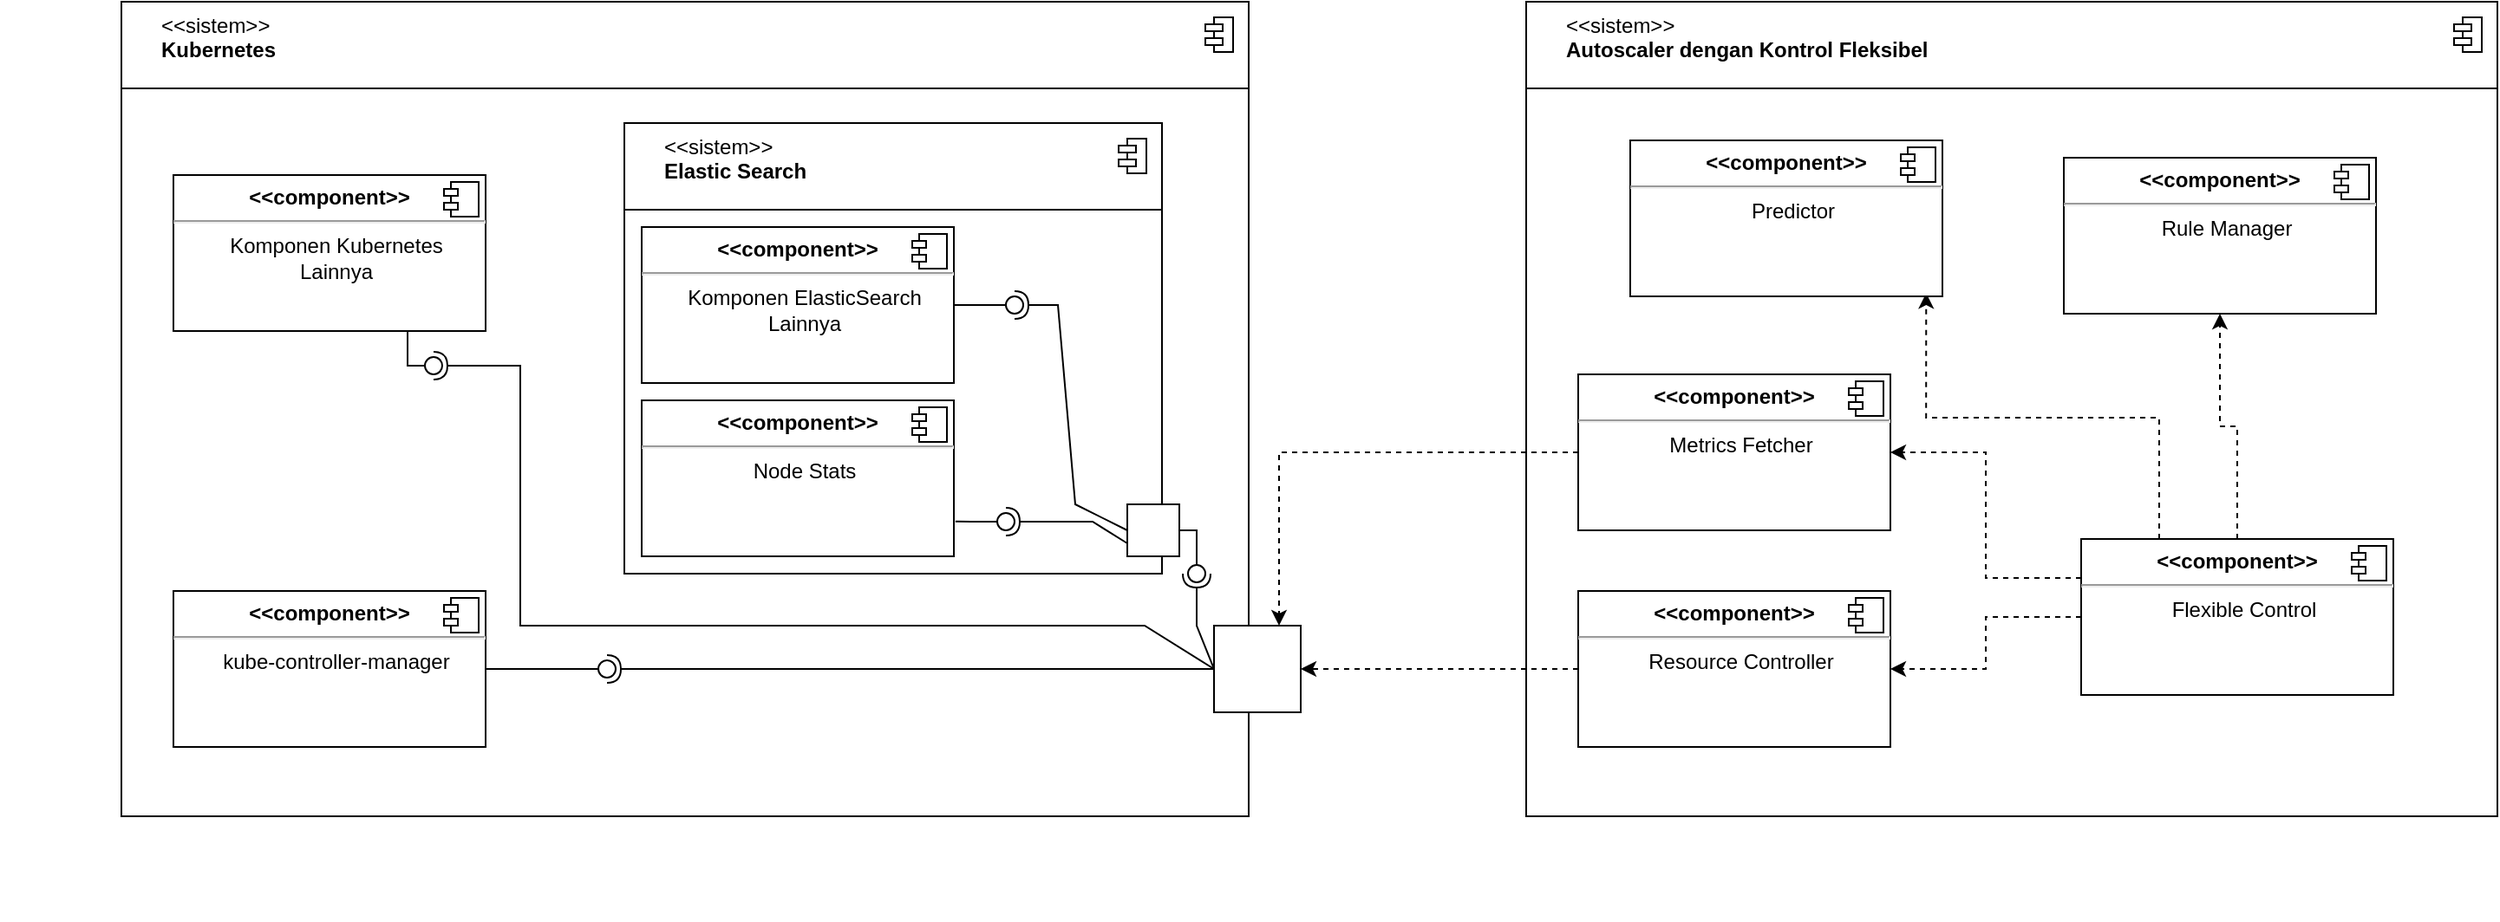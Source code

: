 <mxfile version="21.6.5" type="device">
  <diagram id="vc8r_1XYBC7EFZj3Y8ex" name="Page-1">
    <mxGraphModel dx="2563" dy="1250" grid="1" gridSize="10" guides="1" tooltips="1" connect="1" arrows="1" fold="1" page="1" pageScale="1" pageWidth="1019" pageHeight="1320" math="0" shadow="0">
      <root>
        <mxCell id="0" />
        <mxCell id="1" parent="0" />
        <mxCell id="s3TwL0lOHZJc88dg1orS-1" value="" style="group" parent="1" vertex="1" connectable="0">
          <mxGeometry x="40" y="50" width="820" height="530" as="geometry" />
        </mxCell>
        <mxCell id="s3TwL0lOHZJc88dg1orS-2" value="" style="rounded=0;whiteSpace=wrap;html=1;movable=0;resizable=0;rotatable=0;deletable=0;editable=0;locked=1;connectable=0;" parent="s3TwL0lOHZJc88dg1orS-1" vertex="1">
          <mxGeometry x="70" y="50" width="650" height="420" as="geometry" />
        </mxCell>
        <mxCell id="s3TwL0lOHZJc88dg1orS-10" value="&lt;div&gt;&amp;lt;&amp;lt;sistem&amp;gt;&amp;gt;&lt;/div&gt;&lt;div&gt;&lt;b&gt;Kubernetes&lt;/b&gt;&lt;/div&gt;" style="html=1;align=left;spacingLeft=21;verticalAlign=top;" parent="s3TwL0lOHZJc88dg1orS-1" vertex="1">
          <mxGeometry x="70" width="650" height="50" as="geometry" />
        </mxCell>
        <mxCell id="s3TwL0lOHZJc88dg1orS-11" value="" style="shape=module;jettyWidth=10;jettyHeight=4;" parent="s3TwL0lOHZJc88dg1orS-10" vertex="1">
          <mxGeometry x="1" width="16" height="20" relative="1" as="geometry">
            <mxPoint x="-25" y="9" as="offset" />
          </mxGeometry>
        </mxCell>
        <mxCell id="Htuijc_nR1vdPdiy9510-7" value="" style="group;movable=0;resizable=0;rotatable=0;deletable=0;editable=0;locked=1;connectable=0;" vertex="1" connectable="0" parent="s3TwL0lOHZJc88dg1orS-1">
          <mxGeometry x="360" y="70" width="310" height="260" as="geometry" />
        </mxCell>
        <mxCell id="Htuijc_nR1vdPdiy9510-1" value="" style="rounded=0;whiteSpace=wrap;html=1;movable=1;resizable=1;rotatable=1;deletable=1;editable=1;locked=0;connectable=1;" vertex="1" parent="Htuijc_nR1vdPdiy9510-7">
          <mxGeometry y="50" width="310" height="210" as="geometry" />
        </mxCell>
        <mxCell id="Htuijc_nR1vdPdiy9510-2" value="&lt;div&gt;&amp;lt;&amp;lt;sistem&amp;gt;&amp;gt;&lt;/div&gt;&lt;div&gt;&lt;b&gt;Elastic Search&lt;/b&gt;&lt;/div&gt;" style="html=1;align=left;spacingLeft=21;verticalAlign=top;" vertex="1" parent="Htuijc_nR1vdPdiy9510-7">
          <mxGeometry width="310" height="50" as="geometry" />
        </mxCell>
        <mxCell id="Htuijc_nR1vdPdiy9510-3" value="" style="shape=module;jettyWidth=10;jettyHeight=4;" vertex="1" parent="Htuijc_nR1vdPdiy9510-2">
          <mxGeometry x="1" width="16" height="20" relative="1" as="geometry">
            <mxPoint x="-25" y="9" as="offset" />
          </mxGeometry>
        </mxCell>
        <mxCell id="Htuijc_nR1vdPdiy9510-28" value="&lt;p style=&quot;margin:0px;margin-top:6px;text-align:center;&quot;&gt;&lt;b&gt;&amp;lt;&amp;lt;component&amp;gt;&amp;gt;&lt;/b&gt;&lt;/p&gt;&lt;hr&gt;&lt;p style=&quot;text-align: center; margin: 0px 0px 0px 8px;&quot;&gt;Komponen ElasticSearch&lt;/p&gt;&lt;p style=&quot;text-align: center; margin: 0px 0px 0px 8px;&quot;&gt;Lainnya&lt;/p&gt;" style="align=left;overflow=fill;html=1;dropTarget=0;whiteSpace=wrap;" vertex="1" parent="Htuijc_nR1vdPdiy9510-7">
          <mxGeometry x="10" y="60" width="180" height="90" as="geometry" />
        </mxCell>
        <mxCell id="Htuijc_nR1vdPdiy9510-29" value="" style="shape=component;jettyWidth=8;jettyHeight=4;" vertex="1" parent="Htuijc_nR1vdPdiy9510-28">
          <mxGeometry x="1" width="20" height="20" relative="1" as="geometry">
            <mxPoint x="-24" y="4" as="offset" />
          </mxGeometry>
        </mxCell>
        <mxCell id="Htuijc_nR1vdPdiy9510-30" value="&lt;p style=&quot;margin:0px;margin-top:6px;text-align:center;&quot;&gt;&lt;b&gt;&amp;lt;&amp;lt;component&amp;gt;&amp;gt;&lt;/b&gt;&lt;/p&gt;&lt;hr&gt;&lt;p style=&quot;text-align: center; margin: 0px 0px 0px 8px;&quot;&gt;Node Stats&lt;/p&gt;" style="align=left;overflow=fill;html=1;dropTarget=0;whiteSpace=wrap;" vertex="1" parent="Htuijc_nR1vdPdiy9510-7">
          <mxGeometry x="10" y="160" width="180" height="90" as="geometry" />
        </mxCell>
        <mxCell id="Htuijc_nR1vdPdiy9510-31" value="" style="shape=component;jettyWidth=8;jettyHeight=4;" vertex="1" parent="Htuijc_nR1vdPdiy9510-30">
          <mxGeometry x="1" width="20" height="20" relative="1" as="geometry">
            <mxPoint x="-24" y="4" as="offset" />
          </mxGeometry>
        </mxCell>
        <mxCell id="Htuijc_nR1vdPdiy9510-9" value="&lt;p style=&quot;margin:0px;margin-top:6px;text-align:center;&quot;&gt;&lt;b&gt;&amp;lt;&amp;lt;component&amp;gt;&amp;gt;&lt;/b&gt;&lt;/p&gt;&lt;hr&gt;&lt;p style=&quot;text-align: center; margin: 0px 0px 0px 8px;&quot;&gt;Komponen Kubernetes&lt;/p&gt;&lt;p style=&quot;text-align: center; margin: 0px 0px 0px 8px;&quot;&gt;Lainnya&lt;/p&gt;" style="align=left;overflow=fill;html=1;dropTarget=0;whiteSpace=wrap;" vertex="1" parent="s3TwL0lOHZJc88dg1orS-1">
          <mxGeometry x="100" y="100" width="180" height="90" as="geometry" />
        </mxCell>
        <mxCell id="Htuijc_nR1vdPdiy9510-10" value="" style="shape=component;jettyWidth=8;jettyHeight=4;" vertex="1" parent="Htuijc_nR1vdPdiy9510-9">
          <mxGeometry x="1" width="20" height="20" relative="1" as="geometry">
            <mxPoint x="-24" y="4" as="offset" />
          </mxGeometry>
        </mxCell>
        <mxCell id="Htuijc_nR1vdPdiy9510-11" value="&lt;p style=&quot;margin:0px;margin-top:6px;text-align:center;&quot;&gt;&lt;b&gt;&amp;lt;&amp;lt;component&amp;gt;&amp;gt;&lt;/b&gt;&lt;/p&gt;&lt;hr&gt;&lt;p style=&quot;text-align: center; margin: 0px 0px 0px 8px;&quot;&gt;kube-controller-manager&lt;/p&gt;" style="align=left;overflow=fill;html=1;dropTarget=0;whiteSpace=wrap;" vertex="1" parent="s3TwL0lOHZJc88dg1orS-1">
          <mxGeometry x="100" y="340" width="180" height="90" as="geometry" />
        </mxCell>
        <mxCell id="Htuijc_nR1vdPdiy9510-12" value="" style="shape=component;jettyWidth=8;jettyHeight=4;" vertex="1" parent="Htuijc_nR1vdPdiy9510-11">
          <mxGeometry x="1" width="20" height="20" relative="1" as="geometry">
            <mxPoint x="-24" y="4" as="offset" />
          </mxGeometry>
        </mxCell>
        <mxCell id="Htuijc_nR1vdPdiy9510-13" value="" style="rounded=0;orthogonalLoop=1;jettySize=auto;html=1;endArrow=halfCircle;endFill=0;endSize=6;strokeWidth=1;sketch=0;exitX=0;exitY=0.5;exitDx=0;exitDy=0;" edge="1" target="Htuijc_nR1vdPdiy9510-15" parent="s3TwL0lOHZJc88dg1orS-1" source="Htuijc_nR1vdPdiy9510-16">
          <mxGeometry relative="1" as="geometry">
            <mxPoint x="370" y="385" as="sourcePoint" />
          </mxGeometry>
        </mxCell>
        <mxCell id="Htuijc_nR1vdPdiy9510-14" value="" style="rounded=0;orthogonalLoop=1;jettySize=auto;html=1;endArrow=oval;endFill=0;sketch=0;sourcePerimeterSpacing=0;targetPerimeterSpacing=0;endSize=10;exitX=1;exitY=0.5;exitDx=0;exitDy=0;" edge="1" target="Htuijc_nR1vdPdiy9510-15" parent="s3TwL0lOHZJc88dg1orS-1" source="Htuijc_nR1vdPdiy9510-11">
          <mxGeometry relative="1" as="geometry">
            <mxPoint x="330" y="385" as="sourcePoint" />
          </mxGeometry>
        </mxCell>
        <mxCell id="Htuijc_nR1vdPdiy9510-15" value="" style="ellipse;whiteSpace=wrap;html=1;align=center;aspect=fixed;fillColor=none;strokeColor=none;resizable=0;perimeter=centerPerimeter;rotatable=0;allowArrows=0;points=[];outlineConnect=1;" vertex="1" parent="s3TwL0lOHZJc88dg1orS-1">
          <mxGeometry x="345" y="380" width="10" height="10" as="geometry" />
        </mxCell>
        <mxCell id="Htuijc_nR1vdPdiy9510-16" value="" style="rounded=0;whiteSpace=wrap;html=1;" vertex="1" parent="s3TwL0lOHZJc88dg1orS-1">
          <mxGeometry x="700" y="360" width="50" height="50" as="geometry" />
        </mxCell>
        <mxCell id="Htuijc_nR1vdPdiy9510-18" value="" style="rounded=0;orthogonalLoop=1;jettySize=auto;html=1;endArrow=halfCircle;endFill=0;endSize=6;strokeWidth=1;sketch=0;exitX=0;exitY=0.5;exitDx=0;exitDy=0;" edge="1" parent="s3TwL0lOHZJc88dg1orS-1" source="Htuijc_nR1vdPdiy9510-16">
          <mxGeometry relative="1" as="geometry">
            <mxPoint x="320" y="155" as="sourcePoint" />
            <mxPoint x="250" y="210" as="targetPoint" />
            <Array as="points">
              <mxPoint x="660" y="360" />
              <mxPoint x="300" y="360" />
              <mxPoint x="300" y="210" />
            </Array>
          </mxGeometry>
        </mxCell>
        <mxCell id="Htuijc_nR1vdPdiy9510-19" value="" style="rounded=0;orthogonalLoop=1;jettySize=auto;html=1;endArrow=oval;endFill=0;sketch=0;sourcePerimeterSpacing=0;targetPerimeterSpacing=0;endSize=10;exitX=0.75;exitY=1;exitDx=0;exitDy=0;" edge="1" parent="s3TwL0lOHZJc88dg1orS-1" source="Htuijc_nR1vdPdiy9510-9">
          <mxGeometry relative="1" as="geometry">
            <mxPoint x="280" y="155" as="sourcePoint" />
            <mxPoint x="250" y="210" as="targetPoint" />
            <Array as="points">
              <mxPoint x="235" y="210" />
            </Array>
          </mxGeometry>
        </mxCell>
        <mxCell id="Htuijc_nR1vdPdiy9510-20" value="" style="ellipse;whiteSpace=wrap;html=1;align=center;aspect=fixed;fillColor=none;strokeColor=none;resizable=0;perimeter=centerPerimeter;rotatable=0;allowArrows=0;points=[];outlineConnect=1;" vertex="1" parent="s3TwL0lOHZJc88dg1orS-1">
          <mxGeometry x="295" y="150" width="10" height="10" as="geometry" />
        </mxCell>
        <mxCell id="Htuijc_nR1vdPdiy9510-27" value="" style="rounded=0;whiteSpace=wrap;html=1;" vertex="1" parent="s3TwL0lOHZJc88dg1orS-1">
          <mxGeometry x="650" y="290" width="30" height="30" as="geometry" />
        </mxCell>
        <mxCell id="Htuijc_nR1vdPdiy9510-4" value="" style="rounded=0;whiteSpace=wrap;html=1;movable=1;resizable=1;rotatable=1;deletable=1;editable=1;locked=0;connectable=1;" vertex="1" parent="1">
          <mxGeometry x="920" y="100" width="560" height="420" as="geometry" />
        </mxCell>
        <mxCell id="Htuijc_nR1vdPdiy9510-5" value="&lt;div&gt;&amp;lt;&amp;lt;sistem&amp;gt;&amp;gt;&lt;/div&gt;&lt;div&gt;&lt;b&gt;Autoscaler dengan Kontrol Fleksibel&lt;/b&gt;&lt;/div&gt;" style="html=1;align=left;spacingLeft=21;verticalAlign=top;" vertex="1" parent="1">
          <mxGeometry x="920" y="50" width="560" height="50" as="geometry" />
        </mxCell>
        <mxCell id="Htuijc_nR1vdPdiy9510-6" value="" style="shape=module;jettyWidth=10;jettyHeight=4;" vertex="1" parent="Htuijc_nR1vdPdiy9510-5">
          <mxGeometry x="1" width="16" height="20" relative="1" as="geometry">
            <mxPoint x="-25" y="9" as="offset" />
          </mxGeometry>
        </mxCell>
        <mxCell id="Htuijc_nR1vdPdiy9510-24" value="" style="rounded=0;orthogonalLoop=1;jettySize=auto;html=1;endArrow=halfCircle;endFill=0;endSize=6;strokeWidth=1;sketch=0;exitX=0;exitY=0.5;exitDx=0;exitDy=0;" edge="1" parent="1" source="Htuijc_nR1vdPdiy9510-16">
          <mxGeometry relative="1" as="geometry">
            <mxPoint x="800" y="435" as="sourcePoint" />
            <mxPoint x="730" y="380" as="targetPoint" />
            <Array as="points">
              <mxPoint x="730" y="410" />
            </Array>
          </mxGeometry>
        </mxCell>
        <mxCell id="Htuijc_nR1vdPdiy9510-25" value="" style="rounded=0;orthogonalLoop=1;jettySize=auto;html=1;endArrow=oval;endFill=0;sketch=0;sourcePerimeterSpacing=0;targetPerimeterSpacing=0;endSize=10;exitX=1;exitY=0.5;exitDx=0;exitDy=0;" edge="1" parent="1" source="Htuijc_nR1vdPdiy9510-27">
          <mxGeometry relative="1" as="geometry">
            <mxPoint x="760" y="435" as="sourcePoint" />
            <mxPoint x="730" y="380" as="targetPoint" />
            <Array as="points">
              <mxPoint x="730" y="355" />
            </Array>
          </mxGeometry>
        </mxCell>
        <mxCell id="Htuijc_nR1vdPdiy9510-26" value="" style="ellipse;whiteSpace=wrap;html=1;align=center;aspect=fixed;fillColor=none;strokeColor=none;resizable=0;perimeter=centerPerimeter;rotatable=0;allowArrows=0;points=[];outlineConnect=1;" vertex="1" parent="1">
          <mxGeometry x="775" y="430" width="10" height="10" as="geometry" />
        </mxCell>
        <mxCell id="Htuijc_nR1vdPdiy9510-32" value="" style="rounded=0;orthogonalLoop=1;jettySize=auto;html=1;endArrow=halfCircle;endFill=0;endSize=6;strokeWidth=1;sketch=0;exitX=0;exitY=0.75;exitDx=0;exitDy=0;" edge="1" parent="1" source="Htuijc_nR1vdPdiy9510-27">
          <mxGeometry relative="1" as="geometry">
            <mxPoint x="570" y="335" as="sourcePoint" />
            <mxPoint x="620" y="350" as="targetPoint" />
            <Array as="points">
              <mxPoint x="670" y="350" />
            </Array>
          </mxGeometry>
        </mxCell>
        <mxCell id="Htuijc_nR1vdPdiy9510-33" value="" style="rounded=0;orthogonalLoop=1;jettySize=auto;html=1;endArrow=oval;endFill=0;sketch=0;sourcePerimeterSpacing=0;targetPerimeterSpacing=0;endSize=10;exitX=1.005;exitY=0.777;exitDx=0;exitDy=0;exitPerimeter=0;" edge="1" parent="1" source="Htuijc_nR1vdPdiy9510-30">
          <mxGeometry relative="1" as="geometry">
            <mxPoint x="530" y="335" as="sourcePoint" />
            <mxPoint x="620" y="350" as="targetPoint" />
            <Array as="points">
              <mxPoint x="600" y="350" />
            </Array>
          </mxGeometry>
        </mxCell>
        <mxCell id="Htuijc_nR1vdPdiy9510-34" value="" style="ellipse;whiteSpace=wrap;html=1;align=center;aspect=fixed;fillColor=none;strokeColor=none;resizable=0;perimeter=centerPerimeter;rotatable=0;allowArrows=0;points=[];outlineConnect=1;" vertex="1" parent="1">
          <mxGeometry x="545" y="330" width="10" height="10" as="geometry" />
        </mxCell>
        <mxCell id="Htuijc_nR1vdPdiy9510-35" value="" style="rounded=0;orthogonalLoop=1;jettySize=auto;html=1;endArrow=halfCircle;endFill=0;endSize=6;strokeWidth=1;sketch=0;exitX=0;exitY=0.5;exitDx=0;exitDy=0;" edge="1" target="Htuijc_nR1vdPdiy9510-37" parent="1" source="Htuijc_nR1vdPdiy9510-27">
          <mxGeometry relative="1" as="geometry">
            <mxPoint x="530" y="295" as="sourcePoint" />
            <Array as="points">
              <mxPoint x="660" y="340" />
              <mxPoint x="650" y="225" />
            </Array>
          </mxGeometry>
        </mxCell>
        <mxCell id="Htuijc_nR1vdPdiy9510-36" value="" style="rounded=0;orthogonalLoop=1;jettySize=auto;html=1;endArrow=oval;endFill=0;sketch=0;sourcePerimeterSpacing=0;targetPerimeterSpacing=0;endSize=10;exitX=1;exitY=0.5;exitDx=0;exitDy=0;" edge="1" target="Htuijc_nR1vdPdiy9510-37" parent="1" source="Htuijc_nR1vdPdiy9510-28">
          <mxGeometry relative="1" as="geometry">
            <mxPoint x="490" y="295" as="sourcePoint" />
          </mxGeometry>
        </mxCell>
        <mxCell id="Htuijc_nR1vdPdiy9510-37" value="" style="ellipse;whiteSpace=wrap;html=1;align=center;aspect=fixed;fillColor=none;strokeColor=none;resizable=0;perimeter=centerPerimeter;rotatable=0;allowArrows=0;points=[];outlineConnect=1;" vertex="1" parent="1">
          <mxGeometry x="620" y="220" width="10" height="10" as="geometry" />
        </mxCell>
        <mxCell id="Htuijc_nR1vdPdiy9510-53" style="edgeStyle=orthogonalEdgeStyle;rounded=0;orthogonalLoop=1;jettySize=auto;html=1;exitX=0;exitY=0.5;exitDx=0;exitDy=0;entryX=1;entryY=0.5;entryDx=0;entryDy=0;dashed=1;" edge="1" parent="1" source="Htuijc_nR1vdPdiy9510-41" target="Htuijc_nR1vdPdiy9510-47">
          <mxGeometry relative="1" as="geometry" />
        </mxCell>
        <mxCell id="Htuijc_nR1vdPdiy9510-54" style="edgeStyle=orthogonalEdgeStyle;rounded=0;orthogonalLoop=1;jettySize=auto;html=1;exitX=0.5;exitY=0;exitDx=0;exitDy=0;entryX=0.5;entryY=1;entryDx=0;entryDy=0;dashed=1;" edge="1" parent="1" source="Htuijc_nR1vdPdiy9510-41" target="Htuijc_nR1vdPdiy9510-43">
          <mxGeometry relative="1" as="geometry" />
        </mxCell>
        <mxCell id="Htuijc_nR1vdPdiy9510-55" style="edgeStyle=orthogonalEdgeStyle;rounded=0;orthogonalLoop=1;jettySize=auto;html=1;exitX=0.25;exitY=0;exitDx=0;exitDy=0;entryX=0.948;entryY=0.979;entryDx=0;entryDy=0;entryPerimeter=0;dashed=1;" edge="1" parent="1" source="Htuijc_nR1vdPdiy9510-41" target="Htuijc_nR1vdPdiy9510-45">
          <mxGeometry relative="1" as="geometry" />
        </mxCell>
        <mxCell id="Htuijc_nR1vdPdiy9510-56" style="edgeStyle=orthogonalEdgeStyle;rounded=0;orthogonalLoop=1;jettySize=auto;html=1;exitX=0;exitY=0.25;exitDx=0;exitDy=0;entryX=1;entryY=0.5;entryDx=0;entryDy=0;dashed=1;" edge="1" parent="1" source="Htuijc_nR1vdPdiy9510-41" target="Htuijc_nR1vdPdiy9510-49">
          <mxGeometry relative="1" as="geometry" />
        </mxCell>
        <mxCell id="Htuijc_nR1vdPdiy9510-41" value="&lt;p style=&quot;margin:0px;margin-top:6px;text-align:center;&quot;&gt;&lt;b&gt;&amp;lt;&amp;lt;component&amp;gt;&amp;gt;&lt;/b&gt;&lt;/p&gt;&lt;hr&gt;&lt;p style=&quot;text-align: center; margin: 0px 0px 0px 8px;&quot;&gt;Flexible Control&lt;/p&gt;" style="align=left;overflow=fill;html=1;dropTarget=0;whiteSpace=wrap;" vertex="1" parent="1">
          <mxGeometry x="1240" y="360" width="180" height="90" as="geometry" />
        </mxCell>
        <mxCell id="Htuijc_nR1vdPdiy9510-42" value="" style="shape=component;jettyWidth=8;jettyHeight=4;" vertex="1" parent="Htuijc_nR1vdPdiy9510-41">
          <mxGeometry x="1" width="20" height="20" relative="1" as="geometry">
            <mxPoint x="-24" y="4" as="offset" />
          </mxGeometry>
        </mxCell>
        <mxCell id="Htuijc_nR1vdPdiy9510-43" value="&lt;p style=&quot;margin:0px;margin-top:6px;text-align:center;&quot;&gt;&lt;b&gt;&amp;lt;&amp;lt;component&amp;gt;&amp;gt;&lt;/b&gt;&lt;/p&gt;&lt;hr&gt;&lt;p style=&quot;text-align: center; margin: 0px 0px 0px 8px;&quot;&gt;Rule Manager&lt;/p&gt;" style="align=left;overflow=fill;html=1;dropTarget=0;whiteSpace=wrap;" vertex="1" parent="1">
          <mxGeometry x="1230" y="140" width="180" height="90" as="geometry" />
        </mxCell>
        <mxCell id="Htuijc_nR1vdPdiy9510-44" value="" style="shape=component;jettyWidth=8;jettyHeight=4;" vertex="1" parent="Htuijc_nR1vdPdiy9510-43">
          <mxGeometry x="1" width="20" height="20" relative="1" as="geometry">
            <mxPoint x="-24" y="4" as="offset" />
          </mxGeometry>
        </mxCell>
        <mxCell id="Htuijc_nR1vdPdiy9510-45" value="&lt;p style=&quot;margin:0px;margin-top:6px;text-align:center;&quot;&gt;&lt;b&gt;&amp;lt;&amp;lt;component&amp;gt;&amp;gt;&lt;/b&gt;&lt;/p&gt;&lt;hr&gt;&lt;p style=&quot;text-align: center; margin: 0px 0px 0px 8px;&quot;&gt;Predictor&lt;/p&gt;" style="align=left;overflow=fill;html=1;dropTarget=0;whiteSpace=wrap;" vertex="1" parent="1">
          <mxGeometry x="980" y="130" width="180" height="90" as="geometry" />
        </mxCell>
        <mxCell id="Htuijc_nR1vdPdiy9510-46" value="" style="shape=component;jettyWidth=8;jettyHeight=4;" vertex="1" parent="Htuijc_nR1vdPdiy9510-45">
          <mxGeometry x="1" width="20" height="20" relative="1" as="geometry">
            <mxPoint x="-24" y="4" as="offset" />
          </mxGeometry>
        </mxCell>
        <mxCell id="Htuijc_nR1vdPdiy9510-52" style="edgeStyle=orthogonalEdgeStyle;rounded=0;orthogonalLoop=1;jettySize=auto;html=1;exitX=0;exitY=0.5;exitDx=0;exitDy=0;entryX=1;entryY=0.5;entryDx=0;entryDy=0;dashed=1;" edge="1" parent="1" source="Htuijc_nR1vdPdiy9510-47" target="Htuijc_nR1vdPdiy9510-16">
          <mxGeometry relative="1" as="geometry" />
        </mxCell>
        <mxCell id="Htuijc_nR1vdPdiy9510-47" value="&lt;p style=&quot;margin:0px;margin-top:6px;text-align:center;&quot;&gt;&lt;b&gt;&amp;lt;&amp;lt;component&amp;gt;&amp;gt;&lt;/b&gt;&lt;/p&gt;&lt;hr&gt;&lt;p style=&quot;text-align: center; margin: 0px 0px 0px 8px;&quot;&gt;Resource Controller&lt;/p&gt;" style="align=left;overflow=fill;html=1;dropTarget=0;whiteSpace=wrap;" vertex="1" parent="1">
          <mxGeometry x="950" y="390" width="180" height="90" as="geometry" />
        </mxCell>
        <mxCell id="Htuijc_nR1vdPdiy9510-48" value="" style="shape=component;jettyWidth=8;jettyHeight=4;" vertex="1" parent="Htuijc_nR1vdPdiy9510-47">
          <mxGeometry x="1" width="20" height="20" relative="1" as="geometry">
            <mxPoint x="-24" y="4" as="offset" />
          </mxGeometry>
        </mxCell>
        <mxCell id="Htuijc_nR1vdPdiy9510-51" style="edgeStyle=orthogonalEdgeStyle;rounded=0;orthogonalLoop=1;jettySize=auto;html=1;exitX=0;exitY=0.5;exitDx=0;exitDy=0;entryX=0.75;entryY=0;entryDx=0;entryDy=0;dashed=1;" edge="1" parent="1" source="Htuijc_nR1vdPdiy9510-49" target="Htuijc_nR1vdPdiy9510-16">
          <mxGeometry relative="1" as="geometry" />
        </mxCell>
        <mxCell id="Htuijc_nR1vdPdiy9510-49" value="&lt;p style=&quot;margin:0px;margin-top:6px;text-align:center;&quot;&gt;&lt;b&gt;&amp;lt;&amp;lt;component&amp;gt;&amp;gt;&lt;/b&gt;&lt;/p&gt;&lt;hr&gt;&lt;p style=&quot;text-align: center; margin: 0px 0px 0px 8px;&quot;&gt;Metrics Fetcher&lt;/p&gt;" style="align=left;overflow=fill;html=1;dropTarget=0;whiteSpace=wrap;" vertex="1" parent="1">
          <mxGeometry x="950" y="265" width="180" height="90" as="geometry" />
        </mxCell>
        <mxCell id="Htuijc_nR1vdPdiy9510-50" value="" style="shape=component;jettyWidth=8;jettyHeight=4;" vertex="1" parent="Htuijc_nR1vdPdiy9510-49">
          <mxGeometry x="1" width="20" height="20" relative="1" as="geometry">
            <mxPoint x="-24" y="4" as="offset" />
          </mxGeometry>
        </mxCell>
      </root>
    </mxGraphModel>
  </diagram>
</mxfile>
